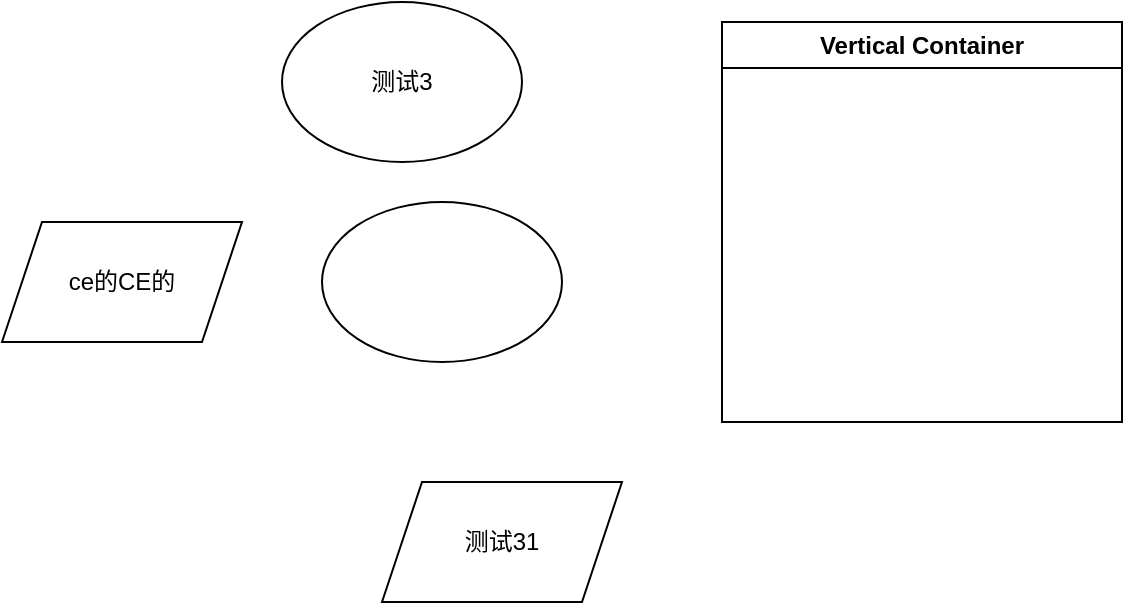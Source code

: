 <mxfile version="24.8.4">
  <diagram name="第 1 页" id="OQiLhk-HdtxKgYAVEUBM">
    <mxGraphModel dx="1453" dy="627" grid="1" gridSize="10" guides="1" tooltips="1" connect="1" arrows="1" fold="1" page="1" pageScale="1" pageWidth="827" pageHeight="1169" math="0" shadow="0">
      <root>
        <mxCell id="0" />
        <mxCell id="1" parent="0" />
        <mxCell id="dDq7DCgLUQCZ4ogfUlO2-1" value="ce的CE的" style="shape=parallelogram;perimeter=parallelogramPerimeter;whiteSpace=wrap;html=1;fixedSize=1;" parent="1" vertex="1">
          <mxGeometry x="80" y="240" width="120" height="60" as="geometry" />
        </mxCell>
        <mxCell id="dDq7DCgLUQCZ4ogfUlO2-2" value="测试3" style="ellipse;whiteSpace=wrap;html=1;" parent="1" vertex="1">
          <mxGeometry x="220" y="130" width="120" height="80" as="geometry" />
        </mxCell>
        <mxCell id="dDq7DCgLUQCZ4ogfUlO2-3" value="测试31" style="shape=parallelogram;perimeter=parallelogramPerimeter;whiteSpace=wrap;html=1;fixedSize=1;" parent="1" vertex="1">
          <mxGeometry x="270" y="370" width="120" height="60" as="geometry" />
        </mxCell>
        <mxCell id="RT3lex-Si7lqTlaTe790-1" value="Vertical Container" style="swimlane;whiteSpace=wrap;html=1;" vertex="1" parent="1">
          <mxGeometry x="440" y="140" width="200" height="200" as="geometry" />
        </mxCell>
        <mxCell id="RT3lex-Si7lqTlaTe790-2" value="" style="ellipse;whiteSpace=wrap;html=1;" vertex="1" parent="1">
          <mxGeometry x="240" y="230" width="120" height="80" as="geometry" />
        </mxCell>
      </root>
    </mxGraphModel>
  </diagram>
</mxfile>
